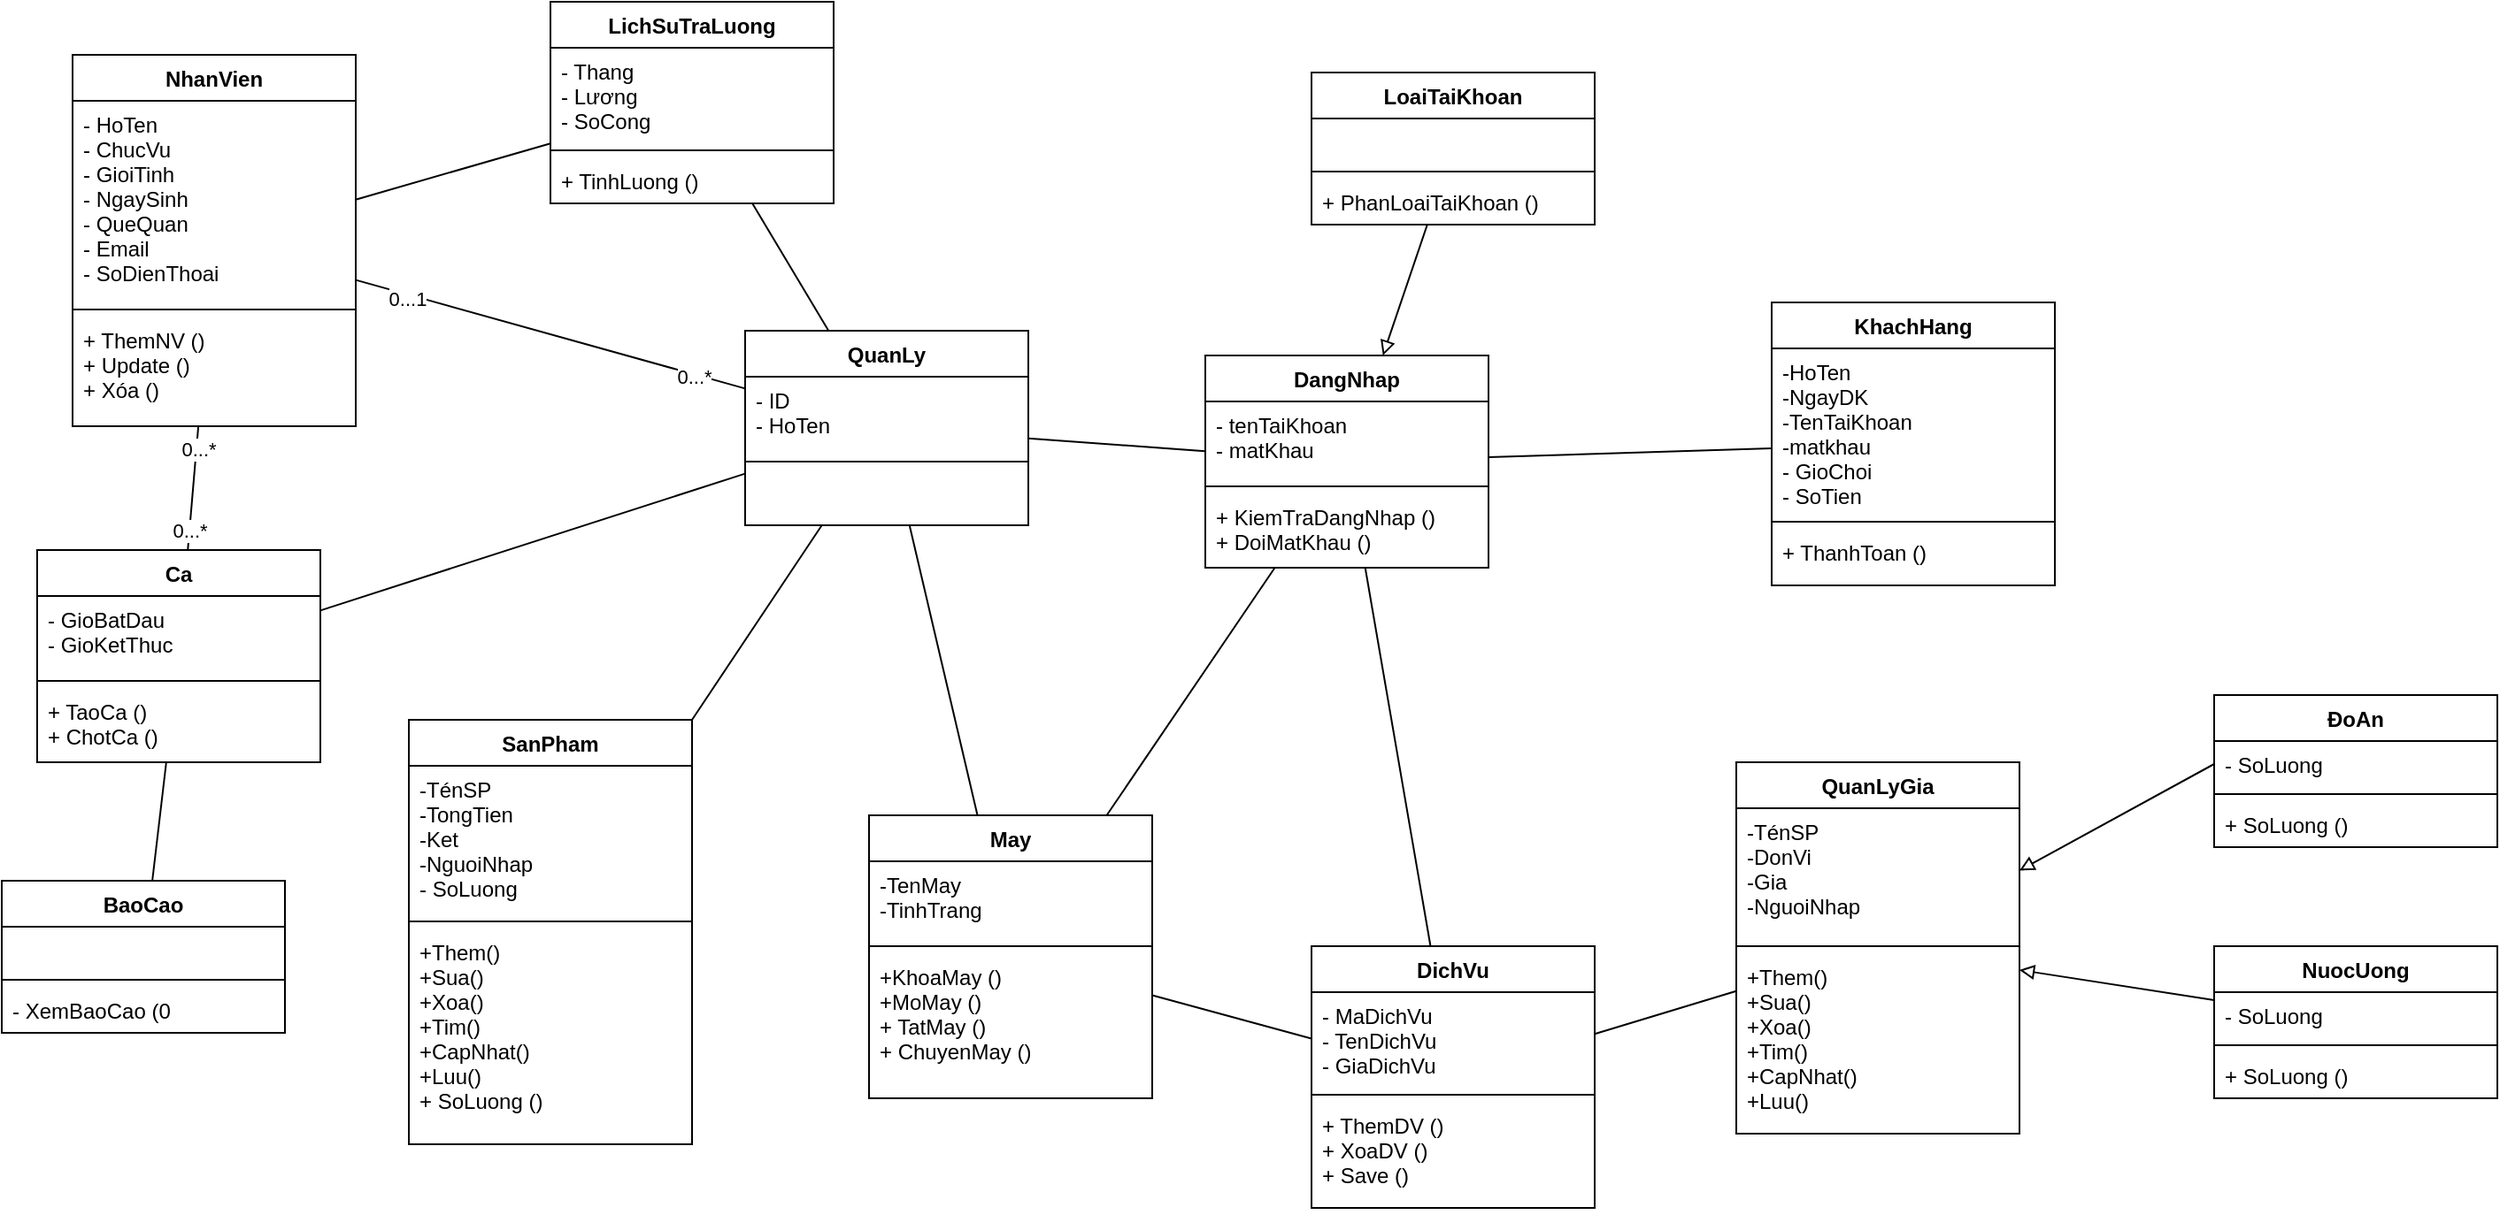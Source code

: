 <mxfile version="13.6.5" type="device"><diagram id="EEM30pf9kcLK53189OSC" name="Page-1"><mxGraphModel dx="1420" dy="303" grid="1" gridSize="10" guides="1" tooltips="1" connect="1" arrows="1" fold="1" page="1" pageScale="1" pageWidth="827" pageHeight="1169" math="0" shadow="0"><root><mxCell id="0"/><mxCell id="1" parent="0"/><mxCell id="D569gErzrxCFTfZiRA96-1" style="edgeStyle=none;rounded=0;orthogonalLoop=1;jettySize=auto;html=1;endArrow=none;endFill=0;" parent="1" source="D569gErzrxCFTfZiRA96-8" target="D569gErzrxCFTfZiRA96-47" edge="1"><mxGeometry relative="1" as="geometry"/></mxCell><mxCell id="D569gErzrxCFTfZiRA96-2" style="edgeStyle=none;rounded=0;orthogonalLoop=1;jettySize=auto;html=1;endArrow=none;endFill=0;" parent="1" source="D569gErzrxCFTfZiRA96-47" target="FYiol7ipvLYM-SW_2dW0-14" edge="1"><mxGeometry relative="1" as="geometry"><mxPoint x="140" y="315.121" as="targetPoint"/></mxGeometry></mxCell><mxCell id="D569gErzrxCFTfZiRA96-3" value="0...1" style="edgeLabel;html=1;align=center;verticalAlign=middle;resizable=0;points=[];" parent="D569gErzrxCFTfZiRA96-2" vertex="1" connectable="0"><mxGeometry x="0.731" y="2" relative="1" as="geometry"><mxPoint as="offset"/></mxGeometry></mxCell><mxCell id="D569gErzrxCFTfZiRA96-4" value="0...*" style="edgeLabel;html=1;align=center;verticalAlign=middle;resizable=0;points=[];" parent="D569gErzrxCFTfZiRA96-2" vertex="1" connectable="0"><mxGeometry x="-0.732" y="1" relative="1" as="geometry"><mxPoint as="offset"/></mxGeometry></mxCell><mxCell id="D569gErzrxCFTfZiRA96-5" style="edgeStyle=none;rounded=0;orthogonalLoop=1;jettySize=auto;html=1;endArrow=none;endFill=0;" parent="1" source="D569gErzrxCFTfZiRA96-20" target="D569gErzrxCFTfZiRA96-8" edge="1"><mxGeometry relative="1" as="geometry"/></mxCell><mxCell id="D569gErzrxCFTfZiRA96-6" style="edgeStyle=none;rounded=0;orthogonalLoop=1;jettySize=auto;html=1;endArrow=none;endFill=0;" parent="1" source="D569gErzrxCFTfZiRA96-47" target="D569gErzrxCFTfZiRA96-34" edge="1"><mxGeometry relative="1" as="geometry"/></mxCell><mxCell id="D569gErzrxCFTfZiRA96-7" style="edgeStyle=none;rounded=0;orthogonalLoop=1;jettySize=auto;html=1;endArrow=none;endFill=0;" parent="1" source="D569gErzrxCFTfZiRA96-47" target="D569gErzrxCFTfZiRA96-30" edge="1"><mxGeometry relative="1" as="geometry"/></mxCell><mxCell id="scnLYFTCqC0p6P1GbuSY-14" style="edgeStyle=none;rounded=0;orthogonalLoop=1;jettySize=auto;html=1;startArrow=none;startFill=0;endArrow=none;endFill=0;" edge="1" parent="1" source="D569gErzrxCFTfZiRA96-8" target="D569gErzrxCFTfZiRA96-30"><mxGeometry relative="1" as="geometry"/></mxCell><mxCell id="D569gErzrxCFTfZiRA96-8" value="DangNhap" style="swimlane;fontStyle=1;align=center;verticalAlign=top;childLayout=stackLayout;horizontal=1;startSize=26;horizontalStack=0;resizeParent=1;resizeParentMax=0;resizeLast=0;collapsible=1;marginBottom=0;" parent="1" vertex="1"><mxGeometry x="550" y="350" width="160" height="120" as="geometry"/></mxCell><mxCell id="D569gErzrxCFTfZiRA96-9" value="- tenTaiKhoan&#10;- matKhau&#10;" style="text;strokeColor=none;fillColor=none;align=left;verticalAlign=top;spacingLeft=4;spacingRight=4;overflow=hidden;rotatable=0;points=[[0,0.5],[1,0.5]];portConstraint=eastwest;" parent="D569gErzrxCFTfZiRA96-8" vertex="1"><mxGeometry y="26" width="160" height="44" as="geometry"/></mxCell><mxCell id="D569gErzrxCFTfZiRA96-10" value="" style="line;strokeWidth=1;fillColor=none;align=left;verticalAlign=middle;spacingTop=-1;spacingLeft=3;spacingRight=3;rotatable=0;labelPosition=right;points=[];portConstraint=eastwest;" parent="D569gErzrxCFTfZiRA96-8" vertex="1"><mxGeometry y="70" width="160" height="8" as="geometry"/></mxCell><mxCell id="D569gErzrxCFTfZiRA96-11" value="+ KiemTraDangNhap ()&#10;+ DoiMatKhau ()" style="text;strokeColor=none;fillColor=none;align=left;verticalAlign=top;spacingLeft=4;spacingRight=4;overflow=hidden;rotatable=0;points=[[0,0.5],[1,0.5]];portConstraint=eastwest;" parent="D569gErzrxCFTfZiRA96-8" vertex="1"><mxGeometry y="78" width="160" height="42" as="geometry"/></mxCell><mxCell id="D569gErzrxCFTfZiRA96-13" style="edgeStyle=none;rounded=0;orthogonalLoop=1;jettySize=auto;html=1;endArrow=none;endFill=0;" parent="1" source="D569gErzrxCFTfZiRA96-26" target="D569gErzrxCFTfZiRA96-47" edge="1"><mxGeometry relative="1" as="geometry"/></mxCell><mxCell id="D569gErzrxCFTfZiRA96-14" style="edgeStyle=none;rounded=0;orthogonalLoop=1;jettySize=auto;html=1;endArrow=none;endFill=0;" parent="1" source="D569gErzrxCFTfZiRA96-20" target="D569gErzrxCFTfZiRA96-30" edge="1"><mxGeometry relative="1" as="geometry"/></mxCell><mxCell id="D569gErzrxCFTfZiRA96-19" style="edgeStyle=none;rounded=0;orthogonalLoop=1;jettySize=auto;html=1;endArrow=none;endFill=0;" parent="1" source="D569gErzrxCFTfZiRA96-34" target="FYiol7ipvLYM-SW_2dW0-14" edge="1"><mxGeometry relative="1" as="geometry"><mxPoint x="1.875" y="396" as="targetPoint"/></mxGeometry></mxCell><mxCell id="scnLYFTCqC0p6P1GbuSY-12" value="0...*" style="edgeLabel;html=1;align=center;verticalAlign=middle;resizable=0;points=[];" vertex="1" connectable="0" parent="D569gErzrxCFTfZiRA96-19"><mxGeometry x="0.641" y="-1" relative="1" as="geometry"><mxPoint as="offset"/></mxGeometry></mxCell><mxCell id="scnLYFTCqC0p6P1GbuSY-13" value="0...*" style="edgeLabel;html=1;align=center;verticalAlign=middle;resizable=0;points=[];" vertex="1" connectable="0" parent="D569gErzrxCFTfZiRA96-19"><mxGeometry x="-0.666" relative="1" as="geometry"><mxPoint as="offset"/></mxGeometry></mxCell><mxCell id="D569gErzrxCFTfZiRA96-24" style="edgeStyle=none;rounded=0;orthogonalLoop=1;jettySize=auto;html=1;endArrow=block;endFill=0;" parent="1" source="D569gErzrxCFTfZiRA96-64" target="FYiol7ipvLYM-SW_2dW0-1" edge="1"><mxGeometry relative="1" as="geometry"><mxPoint x="910" y="810" as="targetPoint"/></mxGeometry></mxCell><mxCell id="D569gErzrxCFTfZiRA96-25" style="edgeStyle=none;rounded=0;orthogonalLoop=1;jettySize=auto;html=1;endArrow=none;endFill=0;" parent="1" source="scnLYFTCqC0p6P1GbuSY-1" target="D569gErzrxCFTfZiRA96-8" edge="1"><mxGeometry relative="1" as="geometry"><mxPoint x="890" y="361.059" as="sourcePoint"/></mxGeometry></mxCell><mxCell id="D569gErzrxCFTfZiRA96-39" style="edgeStyle=none;rounded=0;orthogonalLoop=1;jettySize=auto;html=1;endArrow=block;endFill=0;" parent="1" source="D569gErzrxCFTfZiRA96-40" target="D569gErzrxCFTfZiRA96-8" edge="1"><mxGeometry relative="1" as="geometry"/></mxCell><mxCell id="D569gErzrxCFTfZiRA96-40" value="LoaiTaiKhoan" style="swimlane;fontStyle=1;align=center;verticalAlign=top;childLayout=stackLayout;horizontal=1;startSize=26;horizontalStack=0;resizeParent=1;resizeParentMax=0;resizeLast=0;collapsible=1;marginBottom=0;" parent="1" vertex="1"><mxGeometry x="610" y="190" width="160" height="86" as="geometry"/></mxCell><mxCell id="D569gErzrxCFTfZiRA96-41" value="    " style="text;strokeColor=none;fillColor=none;align=left;verticalAlign=top;spacingLeft=4;spacingRight=4;overflow=hidden;rotatable=0;points=[[0,0.5],[1,0.5]];portConstraint=eastwest;" parent="D569gErzrxCFTfZiRA96-40" vertex="1"><mxGeometry y="26" width="160" height="26" as="geometry"/></mxCell><mxCell id="D569gErzrxCFTfZiRA96-42" value="" style="line;strokeWidth=1;fillColor=none;align=left;verticalAlign=middle;spacingTop=-1;spacingLeft=3;spacingRight=3;rotatable=0;labelPosition=right;points=[];portConstraint=eastwest;" parent="D569gErzrxCFTfZiRA96-40" vertex="1"><mxGeometry y="52" width="160" height="8" as="geometry"/></mxCell><mxCell id="D569gErzrxCFTfZiRA96-43" value="+ PhanLoaiTaiKhoan ()" style="text;strokeColor=none;fillColor=none;align=left;verticalAlign=top;spacingLeft=4;spacingRight=4;overflow=hidden;rotatable=0;points=[[0,0.5],[1,0.5]];portConstraint=eastwest;" parent="D569gErzrxCFTfZiRA96-40" vertex="1"><mxGeometry y="60" width="160" height="26" as="geometry"/></mxCell><mxCell id="D569gErzrxCFTfZiRA96-51" style="rounded=0;orthogonalLoop=1;jettySize=auto;html=1;endArrow=none;endFill=0;" parent="1" source="D569gErzrxCFTfZiRA96-52" edge="1" target="FYiol7ipvLYM-SW_2dW0-14"><mxGeometry relative="1" as="geometry"><mxPoint x="170" y="310" as="targetPoint"/></mxGeometry></mxCell><mxCell id="scnLYFTCqC0p6P1GbuSY-1" value="KhachHang" style="swimlane;fontStyle=1;align=center;verticalAlign=top;childLayout=stackLayout;horizontal=1;startSize=26;horizontalStack=0;resizeParent=1;resizeParentMax=0;resizeLast=0;collapsible=1;marginBottom=0;" vertex="1" parent="1"><mxGeometry x="870" y="320" width="160" height="160" as="geometry"/></mxCell><mxCell id="scnLYFTCqC0p6P1GbuSY-2" value="-HoTen&#10;-NgayDK&#10;-TenTaiKhoan&#10;-matkhau&#10;- GioChoi&#10;- SoTien" style="text;strokeColor=none;fillColor=none;align=left;verticalAlign=top;spacingLeft=4;spacingRight=4;overflow=hidden;rotatable=0;points=[[0,0.5],[1,0.5]];portConstraint=eastwest;" vertex="1" parent="scnLYFTCqC0p6P1GbuSY-1"><mxGeometry y="26" width="160" height="94" as="geometry"/></mxCell><mxCell id="scnLYFTCqC0p6P1GbuSY-3" value="" style="line;strokeWidth=1;fillColor=none;align=left;verticalAlign=middle;spacingTop=-1;spacingLeft=3;spacingRight=3;rotatable=0;labelPosition=right;points=[];portConstraint=eastwest;" vertex="1" parent="scnLYFTCqC0p6P1GbuSY-1"><mxGeometry y="120" width="160" height="8" as="geometry"/></mxCell><mxCell id="scnLYFTCqC0p6P1GbuSY-4" value="+ ThanhToan ()" style="text;strokeColor=none;fillColor=none;align=left;verticalAlign=top;spacingLeft=4;spacingRight=4;overflow=hidden;rotatable=0;points=[[0,0.5],[1,0.5]];portConstraint=eastwest;" vertex="1" parent="scnLYFTCqC0p6P1GbuSY-1"><mxGeometry y="128" width="160" height="32" as="geometry"/></mxCell><mxCell id="FYiol7ipvLYM-SW_2dW0-6" style="edgeStyle=none;rounded=0;orthogonalLoop=1;jettySize=auto;html=1;endArrow=none;endFill=0;" parent="1" source="D569gErzrxCFTfZiRA96-20" edge="1" target="FYiol7ipvLYM-SW_2dW0-1"><mxGeometry relative="1" as="geometry"><mxPoint x="517.092" y="626.0" as="sourcePoint"/><mxPoint x="640" y="810" as="targetPoint"/></mxGeometry></mxCell><mxCell id="scnLYFTCqC0p6P1GbuSY-11" style="edgeStyle=none;rounded=0;orthogonalLoop=1;jettySize=auto;html=1;startArrow=none;startFill=0;endArrow=none;endFill=0;" edge="1" parent="1" source="D569gErzrxCFTfZiRA96-52" target="D569gErzrxCFTfZiRA96-47"><mxGeometry relative="1" as="geometry"/></mxCell><mxCell id="FYiol7ipvLYM-SW_2dW0-14" value="NhanVien" style="swimlane;fontStyle=1;align=center;verticalAlign=top;childLayout=stackLayout;horizontal=1;startSize=26;horizontalStack=0;resizeParent=1;resizeParentMax=0;resizeLast=0;collapsible=1;marginBottom=0;" parent="1" vertex="1"><mxGeometry x="-90" y="180" width="160" height="210" as="geometry"/></mxCell><mxCell id="FYiol7ipvLYM-SW_2dW0-15" value="- HoTen&#10;- ChucVu&#10;- GioiTinh&#10;- NgaySinh&#10;- QueQuan&#10;- Email&#10;- SoDienThoai" style="text;strokeColor=none;fillColor=none;align=left;verticalAlign=top;spacingLeft=4;spacingRight=4;overflow=hidden;rotatable=0;points=[[0,0.5],[1,0.5]];portConstraint=eastwest;" parent="FYiol7ipvLYM-SW_2dW0-14" vertex="1"><mxGeometry y="26" width="160" height="114" as="geometry"/></mxCell><mxCell id="FYiol7ipvLYM-SW_2dW0-16" value="" style="line;strokeWidth=1;fillColor=none;align=left;verticalAlign=middle;spacingTop=-1;spacingLeft=3;spacingRight=3;rotatable=0;labelPosition=right;points=[];portConstraint=eastwest;" parent="FYiol7ipvLYM-SW_2dW0-14" vertex="1"><mxGeometry y="140" width="160" height="8" as="geometry"/></mxCell><mxCell id="FYiol7ipvLYM-SW_2dW0-17" value="+ ThemNV ()&#10;+ Update ()&#10;+ Xóa ()" style="text;strokeColor=none;fillColor=none;align=left;verticalAlign=top;spacingLeft=4;spacingRight=4;overflow=hidden;rotatable=0;points=[[0,0.5],[1,0.5]];portConstraint=eastwest;" parent="FYiol7ipvLYM-SW_2dW0-14" vertex="1"><mxGeometry y="148" width="160" height="62" as="geometry"/></mxCell><mxCell id="FYiol7ipvLYM-SW_2dW0-12" style="edgeStyle=none;rounded=0;orthogonalLoop=1;jettySize=auto;html=1;endArrow=block;endFill=0;exitX=0;exitY=0.5;exitDx=0;exitDy=0;" parent="1" source="FYiol7ipvLYM-SW_2dW0-9" edge="1" target="FYiol7ipvLYM-SW_2dW0-1"><mxGeometry relative="1" as="geometry"><mxPoint x="890" y="893.365" as="sourcePoint"/><mxPoint x="770" y="840" as="targetPoint"/></mxGeometry></mxCell><mxCell id="D569gErzrxCFTfZiRA96-30" value="May" style="swimlane;fontStyle=1;align=center;verticalAlign=top;childLayout=stackLayout;horizontal=1;startSize=26;horizontalStack=0;resizeParent=1;resizeParentMax=0;resizeLast=0;collapsible=1;marginBottom=0;" parent="1" vertex="1"><mxGeometry x="360" y="610" width="160" height="160" as="geometry"/></mxCell><mxCell id="D569gErzrxCFTfZiRA96-31" value="-TenMay&#10;-TinhTrang" style="text;strokeColor=none;fillColor=none;align=left;verticalAlign=top;spacingLeft=4;spacingRight=4;overflow=hidden;rotatable=0;points=[[0,0.5],[1,0.5]];portConstraint=eastwest;" parent="D569gErzrxCFTfZiRA96-30" vertex="1"><mxGeometry y="26" width="160" height="44" as="geometry"/></mxCell><mxCell id="D569gErzrxCFTfZiRA96-32" value="" style="line;strokeWidth=1;fillColor=none;align=left;verticalAlign=middle;spacingTop=-1;spacingLeft=3;spacingRight=3;rotatable=0;labelPosition=right;points=[];portConstraint=eastwest;" parent="D569gErzrxCFTfZiRA96-30" vertex="1"><mxGeometry y="70" width="160" height="8" as="geometry"/></mxCell><mxCell id="D569gErzrxCFTfZiRA96-33" value="+KhoaMay ()&#10;+MoMay ()&#10;+ TatMay ()&#10;+ ChuyenMay ()" style="text;strokeColor=none;fillColor=none;align=left;verticalAlign=top;spacingLeft=4;spacingRight=4;overflow=hidden;rotatable=0;points=[[0,0.5],[1,0.5]];portConstraint=eastwest;" parent="D569gErzrxCFTfZiRA96-30" vertex="1"><mxGeometry y="78" width="160" height="82" as="geometry"/></mxCell><mxCell id="D569gErzrxCFTfZiRA96-26" value="SanPham" style="swimlane;fontStyle=1;align=center;verticalAlign=top;childLayout=stackLayout;horizontal=1;startSize=26;horizontalStack=0;resizeParent=1;resizeParentMax=0;resizeLast=0;collapsible=1;marginBottom=0;" parent="1" vertex="1"><mxGeometry x="100" y="556" width="160" height="240" as="geometry"/></mxCell><mxCell id="D569gErzrxCFTfZiRA96-27" value="-TénSP&#10;-TongTien&#10;-Ket&#10;-NguoiNhap&#10;- SoLuong" style="text;strokeColor=none;fillColor=none;align=left;verticalAlign=top;spacingLeft=4;spacingRight=4;overflow=hidden;rotatable=0;points=[[0,0.5],[1,0.5]];portConstraint=eastwest;" parent="D569gErzrxCFTfZiRA96-26" vertex="1"><mxGeometry y="26" width="160" height="84" as="geometry"/></mxCell><mxCell id="D569gErzrxCFTfZiRA96-28" value="" style="line;strokeWidth=1;fillColor=none;align=left;verticalAlign=middle;spacingTop=-1;spacingLeft=3;spacingRight=3;rotatable=0;labelPosition=right;points=[];portConstraint=eastwest;" parent="D569gErzrxCFTfZiRA96-26" vertex="1"><mxGeometry y="110" width="160" height="8" as="geometry"/></mxCell><mxCell id="D569gErzrxCFTfZiRA96-29" value="+Them()&#10;+Sua()&#10;+Xoa()&#10;+Tim()&#10;+CapNhat()&#10;+Luu()&#10;+ SoLuong ()" style="text;strokeColor=none;fillColor=none;align=left;verticalAlign=top;spacingLeft=4;spacingRight=4;overflow=hidden;rotatable=0;points=[[0,0.5],[1,0.5]];portConstraint=eastwest;" parent="D569gErzrxCFTfZiRA96-26" vertex="1"><mxGeometry y="118" width="160" height="122" as="geometry"/></mxCell><mxCell id="FYiol7ipvLYM-SW_2dW0-1" value="QuanLyGia" style="swimlane;fontStyle=1;align=center;verticalAlign=top;childLayout=stackLayout;horizontal=1;startSize=26;horizontalStack=0;resizeParent=1;resizeParentMax=0;resizeLast=0;collapsible=1;marginBottom=0;" parent="1" vertex="1"><mxGeometry x="850" y="580" width="160" height="210" as="geometry"/></mxCell><mxCell id="FYiol7ipvLYM-SW_2dW0-2" value="-TénSP&#10;-DonVi&#10;-Gia&#10;-NguoiNhap&#10;" style="text;strokeColor=none;fillColor=none;align=left;verticalAlign=top;spacingLeft=4;spacingRight=4;overflow=hidden;rotatable=0;points=[[0,0.5],[1,0.5]];portConstraint=eastwest;" parent="FYiol7ipvLYM-SW_2dW0-1" vertex="1"><mxGeometry y="26" width="160" height="74" as="geometry"/></mxCell><mxCell id="FYiol7ipvLYM-SW_2dW0-3" value="" style="line;strokeWidth=1;fillColor=none;align=left;verticalAlign=middle;spacingTop=-1;spacingLeft=3;spacingRight=3;rotatable=0;labelPosition=right;points=[];portConstraint=eastwest;" parent="FYiol7ipvLYM-SW_2dW0-1" vertex="1"><mxGeometry y="100" width="160" height="8" as="geometry"/></mxCell><mxCell id="FYiol7ipvLYM-SW_2dW0-4" value="+Them()&#10;+Sua()&#10;+Xoa()&#10;+Tim()&#10;+CapNhat()&#10;+Luu()" style="text;strokeColor=none;fillColor=none;align=left;verticalAlign=top;spacingLeft=4;spacingRight=4;overflow=hidden;rotatable=0;points=[[0,0.5],[1,0.5]];portConstraint=eastwest;" parent="FYiol7ipvLYM-SW_2dW0-1" vertex="1"><mxGeometry y="108" width="160" height="102" as="geometry"/></mxCell><mxCell id="D569gErzrxCFTfZiRA96-52" value="LichSuTraLuong" style="swimlane;fontStyle=1;align=center;verticalAlign=top;childLayout=stackLayout;horizontal=1;startSize=26;horizontalStack=0;resizeParent=1;resizeParentMax=0;resizeLast=0;collapsible=1;marginBottom=0;" parent="1" vertex="1"><mxGeometry x="180" y="150" width="160" height="114" as="geometry"/></mxCell><mxCell id="D569gErzrxCFTfZiRA96-53" value="- Thang&#10;- Lương&#10;- SoCong" style="text;strokeColor=none;fillColor=none;align=left;verticalAlign=top;spacingLeft=4;spacingRight=4;overflow=hidden;rotatable=0;points=[[0,0.5],[1,0.5]];portConstraint=eastwest;" parent="D569gErzrxCFTfZiRA96-52" vertex="1"><mxGeometry y="26" width="160" height="54" as="geometry"/></mxCell><mxCell id="D569gErzrxCFTfZiRA96-54" value="" style="line;strokeWidth=1;fillColor=none;align=left;verticalAlign=middle;spacingTop=-1;spacingLeft=3;spacingRight=3;rotatable=0;labelPosition=right;points=[];portConstraint=eastwest;" parent="D569gErzrxCFTfZiRA96-52" vertex="1"><mxGeometry y="80" width="160" height="8" as="geometry"/></mxCell><mxCell id="D569gErzrxCFTfZiRA96-55" value="+ TinhLuong ()" style="text;strokeColor=none;fillColor=none;align=left;verticalAlign=top;spacingLeft=4;spacingRight=4;overflow=hidden;rotatable=0;points=[[0,0.5],[1,0.5]];portConstraint=eastwest;" parent="D569gErzrxCFTfZiRA96-52" vertex="1"><mxGeometry y="88" width="160" height="26" as="geometry"/></mxCell><mxCell id="D569gErzrxCFTfZiRA96-64" value="NuocUong" style="swimlane;fontStyle=1;align=center;verticalAlign=top;childLayout=stackLayout;horizontal=1;startSize=26;horizontalStack=0;resizeParent=1;resizeParentMax=0;resizeLast=0;collapsible=1;marginBottom=0;" parent="1" vertex="1"><mxGeometry x="1120" y="684" width="160" height="86" as="geometry"/></mxCell><mxCell id="D569gErzrxCFTfZiRA96-65" value="- SoLuong" style="text;strokeColor=none;fillColor=none;align=left;verticalAlign=top;spacingLeft=4;spacingRight=4;overflow=hidden;rotatable=0;points=[[0,0.5],[1,0.5]];portConstraint=eastwest;" parent="D569gErzrxCFTfZiRA96-64" vertex="1"><mxGeometry y="26" width="160" height="26" as="geometry"/></mxCell><mxCell id="D569gErzrxCFTfZiRA96-66" value="" style="line;strokeWidth=1;fillColor=none;align=left;verticalAlign=middle;spacingTop=-1;spacingLeft=3;spacingRight=3;rotatable=0;labelPosition=right;points=[];portConstraint=eastwest;" parent="D569gErzrxCFTfZiRA96-64" vertex="1"><mxGeometry y="52" width="160" height="8" as="geometry"/></mxCell><mxCell id="D569gErzrxCFTfZiRA96-67" value="+ SoLuong ()" style="text;strokeColor=none;fillColor=none;align=left;verticalAlign=top;spacingLeft=4;spacingRight=4;overflow=hidden;rotatable=0;points=[[0,0.5],[1,0.5]];portConstraint=eastwest;" parent="D569gErzrxCFTfZiRA96-64" vertex="1"><mxGeometry y="60" width="160" height="26" as="geometry"/></mxCell><mxCell id="FYiol7ipvLYM-SW_2dW0-8" value="ĐoAn" style="swimlane;fontStyle=1;align=center;verticalAlign=top;childLayout=stackLayout;horizontal=1;startSize=26;horizontalStack=0;resizeParent=1;resizeParentMax=0;resizeLast=0;collapsible=1;marginBottom=0;" parent="1" vertex="1"><mxGeometry x="1120" y="542" width="160" height="86" as="geometry"/></mxCell><mxCell id="FYiol7ipvLYM-SW_2dW0-9" value="- SoLuong" style="text;strokeColor=none;fillColor=none;align=left;verticalAlign=top;spacingLeft=4;spacingRight=4;overflow=hidden;rotatable=0;points=[[0,0.5],[1,0.5]];portConstraint=eastwest;" parent="FYiol7ipvLYM-SW_2dW0-8" vertex="1"><mxGeometry y="26" width="160" height="26" as="geometry"/></mxCell><mxCell id="FYiol7ipvLYM-SW_2dW0-10" value="" style="line;strokeWidth=1;fillColor=none;align=left;verticalAlign=middle;spacingTop=-1;spacingLeft=3;spacingRight=3;rotatable=0;labelPosition=right;points=[];portConstraint=eastwest;" parent="FYiol7ipvLYM-SW_2dW0-8" vertex="1"><mxGeometry y="52" width="160" height="8" as="geometry"/></mxCell><mxCell id="FYiol7ipvLYM-SW_2dW0-11" value="+ SoLuong ()   " style="text;strokeColor=none;fillColor=none;align=left;verticalAlign=top;spacingLeft=4;spacingRight=4;overflow=hidden;rotatable=0;points=[[0,0.5],[1,0.5]];portConstraint=eastwest;" parent="FYiol7ipvLYM-SW_2dW0-8" vertex="1"><mxGeometry y="60" width="160" height="26" as="geometry"/></mxCell><mxCell id="D569gErzrxCFTfZiRA96-47" value="QuanLy" style="swimlane;fontStyle=1;align=center;verticalAlign=top;childLayout=stackLayout;horizontal=1;startSize=26;horizontalStack=0;resizeParent=1;resizeParentMax=0;resizeLast=0;collapsible=1;marginBottom=0;" parent="1" vertex="1"><mxGeometry x="290" y="336" width="160" height="110" as="geometry"/></mxCell><mxCell id="D569gErzrxCFTfZiRA96-48" value="- ID&#10;- HoTen" style="text;strokeColor=none;fillColor=none;align=left;verticalAlign=top;spacingLeft=4;spacingRight=4;overflow=hidden;rotatable=0;points=[[0,0.5],[1,0.5]];portConstraint=eastwest;" parent="D569gErzrxCFTfZiRA96-47" vertex="1"><mxGeometry y="26" width="160" height="44" as="geometry"/></mxCell><mxCell id="D569gErzrxCFTfZiRA96-49" value="" style="line;strokeWidth=1;fillColor=none;align=left;verticalAlign=middle;spacingTop=-1;spacingLeft=3;spacingRight=3;rotatable=0;labelPosition=right;points=[];portConstraint=eastwest;" parent="D569gErzrxCFTfZiRA96-47" vertex="1"><mxGeometry y="70" width="160" height="8" as="geometry"/></mxCell><mxCell id="D569gErzrxCFTfZiRA96-50" value="    " style="text;strokeColor=none;fillColor=none;align=left;verticalAlign=top;spacingLeft=4;spacingRight=4;overflow=hidden;rotatable=0;points=[[0,0.5],[1,0.5]];portConstraint=eastwest;" parent="D569gErzrxCFTfZiRA96-47" vertex="1"><mxGeometry y="78" width="160" height="32" as="geometry"/></mxCell><mxCell id="D569gErzrxCFTfZiRA96-34" value="Ca" style="swimlane;fontStyle=1;align=center;verticalAlign=top;childLayout=stackLayout;horizontal=1;startSize=26;horizontalStack=0;resizeParent=1;resizeParentMax=0;resizeLast=0;collapsible=1;marginBottom=0;" parent="1" vertex="1"><mxGeometry x="-110" y="460" width="160" height="120" as="geometry"/></mxCell><mxCell id="D569gErzrxCFTfZiRA96-35" value="- GioBatDau&#10;- GioKetThuc&#10;" style="text;strokeColor=none;fillColor=none;align=left;verticalAlign=top;spacingLeft=4;spacingRight=4;overflow=hidden;rotatable=0;points=[[0,0.5],[1,0.5]];portConstraint=eastwest;" parent="D569gErzrxCFTfZiRA96-34" vertex="1"><mxGeometry y="26" width="160" height="44" as="geometry"/></mxCell><mxCell id="D569gErzrxCFTfZiRA96-36" value="" style="line;strokeWidth=1;fillColor=none;align=left;verticalAlign=middle;spacingTop=-1;spacingLeft=3;spacingRight=3;rotatable=0;labelPosition=right;points=[];portConstraint=eastwest;" parent="D569gErzrxCFTfZiRA96-34" vertex="1"><mxGeometry y="70" width="160" height="8" as="geometry"/></mxCell><mxCell id="D569gErzrxCFTfZiRA96-37" value="+ TaoCa ()&#10;+ ChotCa ()" style="text;strokeColor=none;fillColor=none;align=left;verticalAlign=top;spacingLeft=4;spacingRight=4;overflow=hidden;rotatable=0;points=[[0,0.5],[1,0.5]];portConstraint=eastwest;" parent="D569gErzrxCFTfZiRA96-34" vertex="1"><mxGeometry y="78" width="160" height="42" as="geometry"/></mxCell><mxCell id="scnLYFTCqC0p6P1GbuSY-6" style="rounded=0;orthogonalLoop=1;jettySize=auto;html=1;startArrow=none;startFill=0;endArrow=none;endFill=0;" edge="1" parent="1" source="scnLYFTCqC0p6P1GbuSY-7" target="D569gErzrxCFTfZiRA96-34"><mxGeometry relative="1" as="geometry"><mxPoint x="-44.706" y="645" as="sourcePoint"/></mxGeometry></mxCell><mxCell id="scnLYFTCqC0p6P1GbuSY-7" value="BaoCao" style="swimlane;fontStyle=1;align=center;verticalAlign=top;childLayout=stackLayout;horizontal=1;startSize=26;horizontalStack=0;resizeParent=1;resizeParentMax=0;resizeLast=0;collapsible=1;marginBottom=0;" vertex="1" parent="1"><mxGeometry x="-130" y="647" width="160" height="86" as="geometry"/></mxCell><mxCell id="scnLYFTCqC0p6P1GbuSY-8" value="  " style="text;strokeColor=none;fillColor=none;align=left;verticalAlign=top;spacingLeft=4;spacingRight=4;overflow=hidden;rotatable=0;points=[[0,0.5],[1,0.5]];portConstraint=eastwest;" vertex="1" parent="scnLYFTCqC0p6P1GbuSY-7"><mxGeometry y="26" width="160" height="26" as="geometry"/></mxCell><mxCell id="scnLYFTCqC0p6P1GbuSY-9" value="" style="line;strokeWidth=1;fillColor=none;align=left;verticalAlign=middle;spacingTop=-1;spacingLeft=3;spacingRight=3;rotatable=0;labelPosition=right;points=[];portConstraint=eastwest;" vertex="1" parent="scnLYFTCqC0p6P1GbuSY-7"><mxGeometry y="52" width="160" height="8" as="geometry"/></mxCell><mxCell id="scnLYFTCqC0p6P1GbuSY-10" value="- XemBaoCao (0" style="text;strokeColor=none;fillColor=none;align=left;verticalAlign=top;spacingLeft=4;spacingRight=4;overflow=hidden;rotatable=0;points=[[0,0.5],[1,0.5]];portConstraint=eastwest;" vertex="1" parent="scnLYFTCqC0p6P1GbuSY-7"><mxGeometry y="60" width="160" height="26" as="geometry"/></mxCell><mxCell id="D569gErzrxCFTfZiRA96-20" value="DichVu" style="swimlane;fontStyle=1;align=center;verticalAlign=top;childLayout=stackLayout;horizontal=1;startSize=26;horizontalStack=0;resizeParent=1;resizeParentMax=0;resizeLast=0;collapsible=1;marginBottom=0;" parent="1" vertex="1"><mxGeometry x="610" y="684" width="160" height="148" as="geometry"/></mxCell><mxCell id="D569gErzrxCFTfZiRA96-21" value="- MaDichVu&#10;- TenDichVu&#10;- GiaDichVu" style="text;strokeColor=none;fillColor=none;align=left;verticalAlign=top;spacingLeft=4;spacingRight=4;overflow=hidden;rotatable=0;points=[[0,0.5],[1,0.5]];portConstraint=eastwest;" parent="D569gErzrxCFTfZiRA96-20" vertex="1"><mxGeometry y="26" width="160" height="54" as="geometry"/></mxCell><mxCell id="D569gErzrxCFTfZiRA96-22" value="" style="line;strokeWidth=1;fillColor=none;align=left;verticalAlign=middle;spacingTop=-1;spacingLeft=3;spacingRight=3;rotatable=0;labelPosition=right;points=[];portConstraint=eastwest;" parent="D569gErzrxCFTfZiRA96-20" vertex="1"><mxGeometry y="80" width="160" height="8" as="geometry"/></mxCell><mxCell id="D569gErzrxCFTfZiRA96-23" value="+ ThemDV ()&#10;+ XoaDV ()&#10;+ Save ()" style="text;strokeColor=none;fillColor=none;align=left;verticalAlign=top;spacingLeft=4;spacingRight=4;overflow=hidden;rotatable=0;points=[[0,0.5],[1,0.5]];portConstraint=eastwest;" parent="D569gErzrxCFTfZiRA96-20" vertex="1"><mxGeometry y="88" width="160" height="60" as="geometry"/></mxCell></root></mxGraphModel></diagram></mxfile>